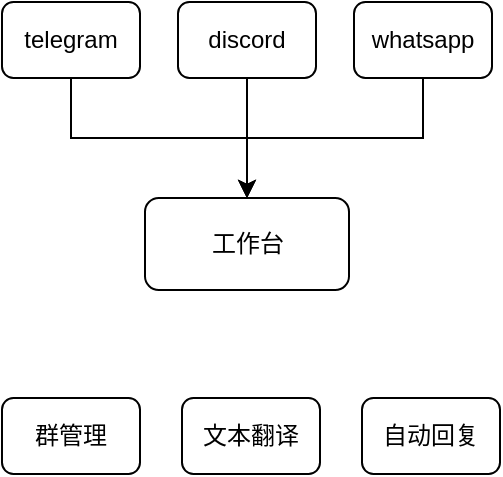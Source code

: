 <mxfile version="22.1.17" type="github">
  <diagram name="第 1 页" id="FHXODNkHvTc_4H3JobCJ">
    <mxGraphModel dx="1310" dy="647" grid="0" gridSize="10" guides="1" tooltips="1" connect="1" arrows="1" fold="1" page="0" pageScale="1" pageWidth="827" pageHeight="1169" math="0" shadow="0">
      <root>
        <mxCell id="0" />
        <mxCell id="1" parent="0" />
        <mxCell id="w1WUd0iOsJasJtRai7kW-1" value="工作台" style="rounded=1;whiteSpace=wrap;html=1;" vertex="1" parent="1">
          <mxGeometry x="278.5" y="185" width="102" height="46" as="geometry" />
        </mxCell>
        <mxCell id="w1WUd0iOsJasJtRai7kW-5" style="edgeStyle=orthogonalEdgeStyle;rounded=0;orthogonalLoop=1;jettySize=auto;html=1;exitX=0.5;exitY=1;exitDx=0;exitDy=0;" edge="1" parent="1" source="w1WUd0iOsJasJtRai7kW-2" target="w1WUd0iOsJasJtRai7kW-1">
          <mxGeometry relative="1" as="geometry" />
        </mxCell>
        <mxCell id="w1WUd0iOsJasJtRai7kW-2" value="telegram" style="rounded=1;whiteSpace=wrap;html=1;" vertex="1" parent="1">
          <mxGeometry x="207" y="87" width="69" height="38" as="geometry" />
        </mxCell>
        <mxCell id="w1WUd0iOsJasJtRai7kW-6" style="edgeStyle=orthogonalEdgeStyle;rounded=0;orthogonalLoop=1;jettySize=auto;html=1;entryX=0.5;entryY=0;entryDx=0;entryDy=0;" edge="1" parent="1" source="w1WUd0iOsJasJtRai7kW-3" target="w1WUd0iOsJasJtRai7kW-1">
          <mxGeometry relative="1" as="geometry" />
        </mxCell>
        <mxCell id="w1WUd0iOsJasJtRai7kW-3" value="discord" style="rounded=1;whiteSpace=wrap;html=1;" vertex="1" parent="1">
          <mxGeometry x="295" y="87" width="69" height="38" as="geometry" />
        </mxCell>
        <mxCell id="w1WUd0iOsJasJtRai7kW-7" style="edgeStyle=orthogonalEdgeStyle;rounded=0;orthogonalLoop=1;jettySize=auto;html=1;entryX=0.5;entryY=0;entryDx=0;entryDy=0;exitX=0.5;exitY=1;exitDx=0;exitDy=0;" edge="1" parent="1" source="w1WUd0iOsJasJtRai7kW-4" target="w1WUd0iOsJasJtRai7kW-1">
          <mxGeometry relative="1" as="geometry" />
        </mxCell>
        <mxCell id="w1WUd0iOsJasJtRai7kW-4" value="whatsapp" style="rounded=1;whiteSpace=wrap;html=1;" vertex="1" parent="1">
          <mxGeometry x="383" y="87" width="69" height="38" as="geometry" />
        </mxCell>
        <mxCell id="w1WUd0iOsJasJtRai7kW-8" value="群管理" style="rounded=1;whiteSpace=wrap;html=1;" vertex="1" parent="1">
          <mxGeometry x="207" y="285" width="69" height="38" as="geometry" />
        </mxCell>
        <mxCell id="w1WUd0iOsJasJtRai7kW-9" value="文本翻译" style="rounded=1;whiteSpace=wrap;html=1;" vertex="1" parent="1">
          <mxGeometry x="297" y="285" width="69" height="38" as="geometry" />
        </mxCell>
        <mxCell id="w1WUd0iOsJasJtRai7kW-10" value="自动回复" style="rounded=1;whiteSpace=wrap;html=1;" vertex="1" parent="1">
          <mxGeometry x="387" y="285" width="69" height="38" as="geometry" />
        </mxCell>
      </root>
    </mxGraphModel>
  </diagram>
</mxfile>
